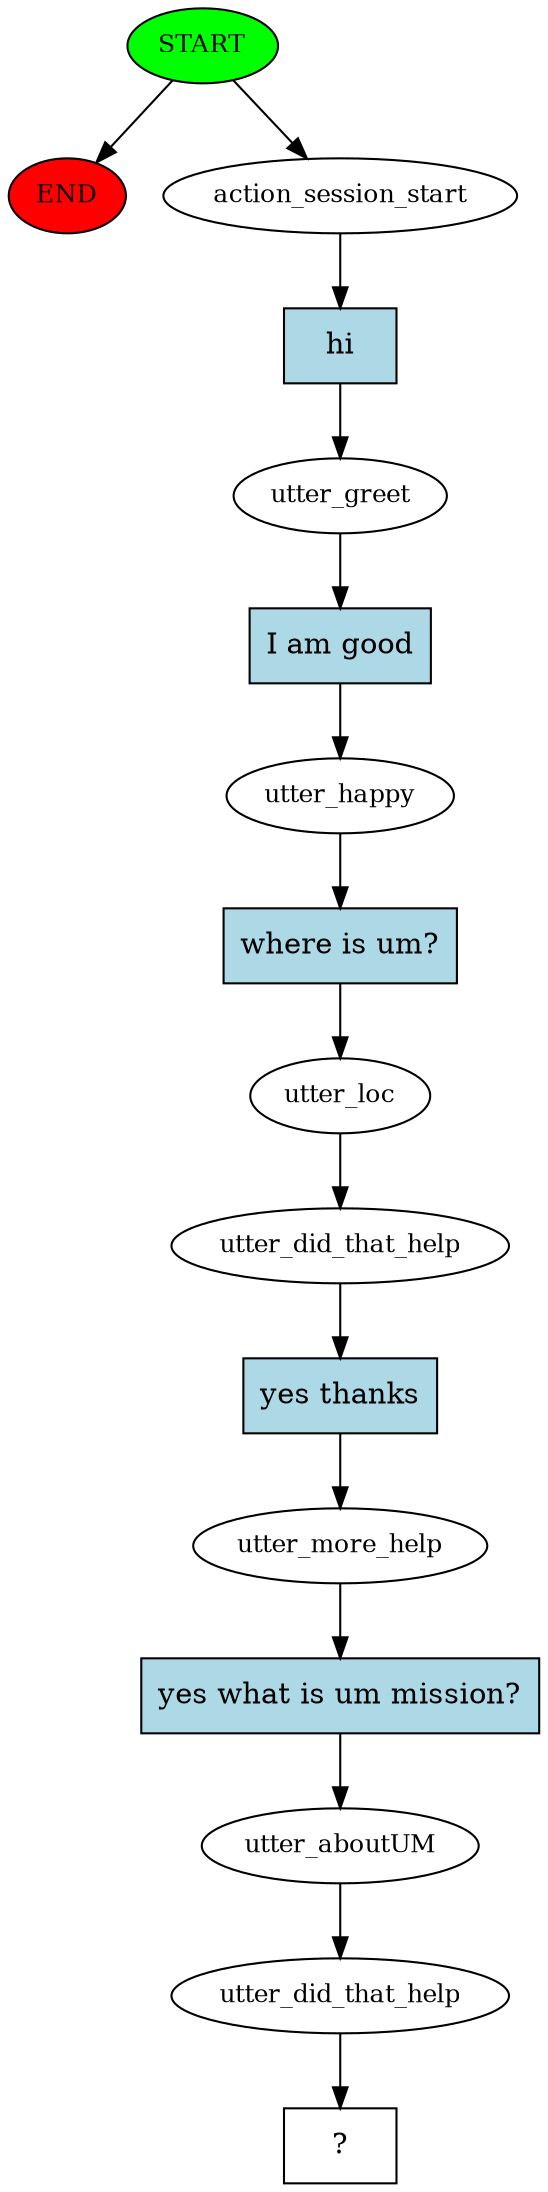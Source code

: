 digraph  {
0 [class="start active", fillcolor=green, fontsize=12, label=START, style=filled];
"-1" [class=end, fillcolor=red, fontsize=12, label=END, style=filled];
1 [class=active, fontsize=12, label=action_session_start];
2 [class=active, fontsize=12, label=utter_greet];
3 [class=active, fontsize=12, label=utter_happy];
4 [class=active, fontsize=12, label=utter_loc];
5 [class=active, fontsize=12, label=utter_did_that_help];
6 [class=active, fontsize=12, label=utter_more_help];
7 [class=active, fontsize=12, label=utter_aboutUM];
8 [class=active, fontsize=12, label=utter_did_that_help];
9 [class="intent dashed active", label="  ?  ", shape=rect];
10 [class="intent active", fillcolor=lightblue, label=hi, shape=rect, style=filled];
11 [class="intent active", fillcolor=lightblue, label="I am good", shape=rect, style=filled];
12 [class="intent active", fillcolor=lightblue, label="where is um?", shape=rect, style=filled];
13 [class="intent active", fillcolor=lightblue, label="yes thanks", shape=rect, style=filled];
14 [class="intent active", fillcolor=lightblue, label="yes what is um mission?", shape=rect, style=filled];
0 -> "-1"  [class="", key=NONE, label=""];
0 -> 1  [class=active, key=NONE, label=""];
1 -> 10  [class=active, key=0];
2 -> 11  [class=active, key=0];
3 -> 12  [class=active, key=0];
4 -> 5  [class=active, key=NONE, label=""];
5 -> 13  [class=active, key=0];
6 -> 14  [class=active, key=0];
7 -> 8  [class=active, key=NONE, label=""];
8 -> 9  [class=active, key=NONE, label=""];
10 -> 2  [class=active, key=0];
11 -> 3  [class=active, key=0];
12 -> 4  [class=active, key=0];
13 -> 6  [class=active, key=0];
14 -> 7  [class=active, key=0];
}
